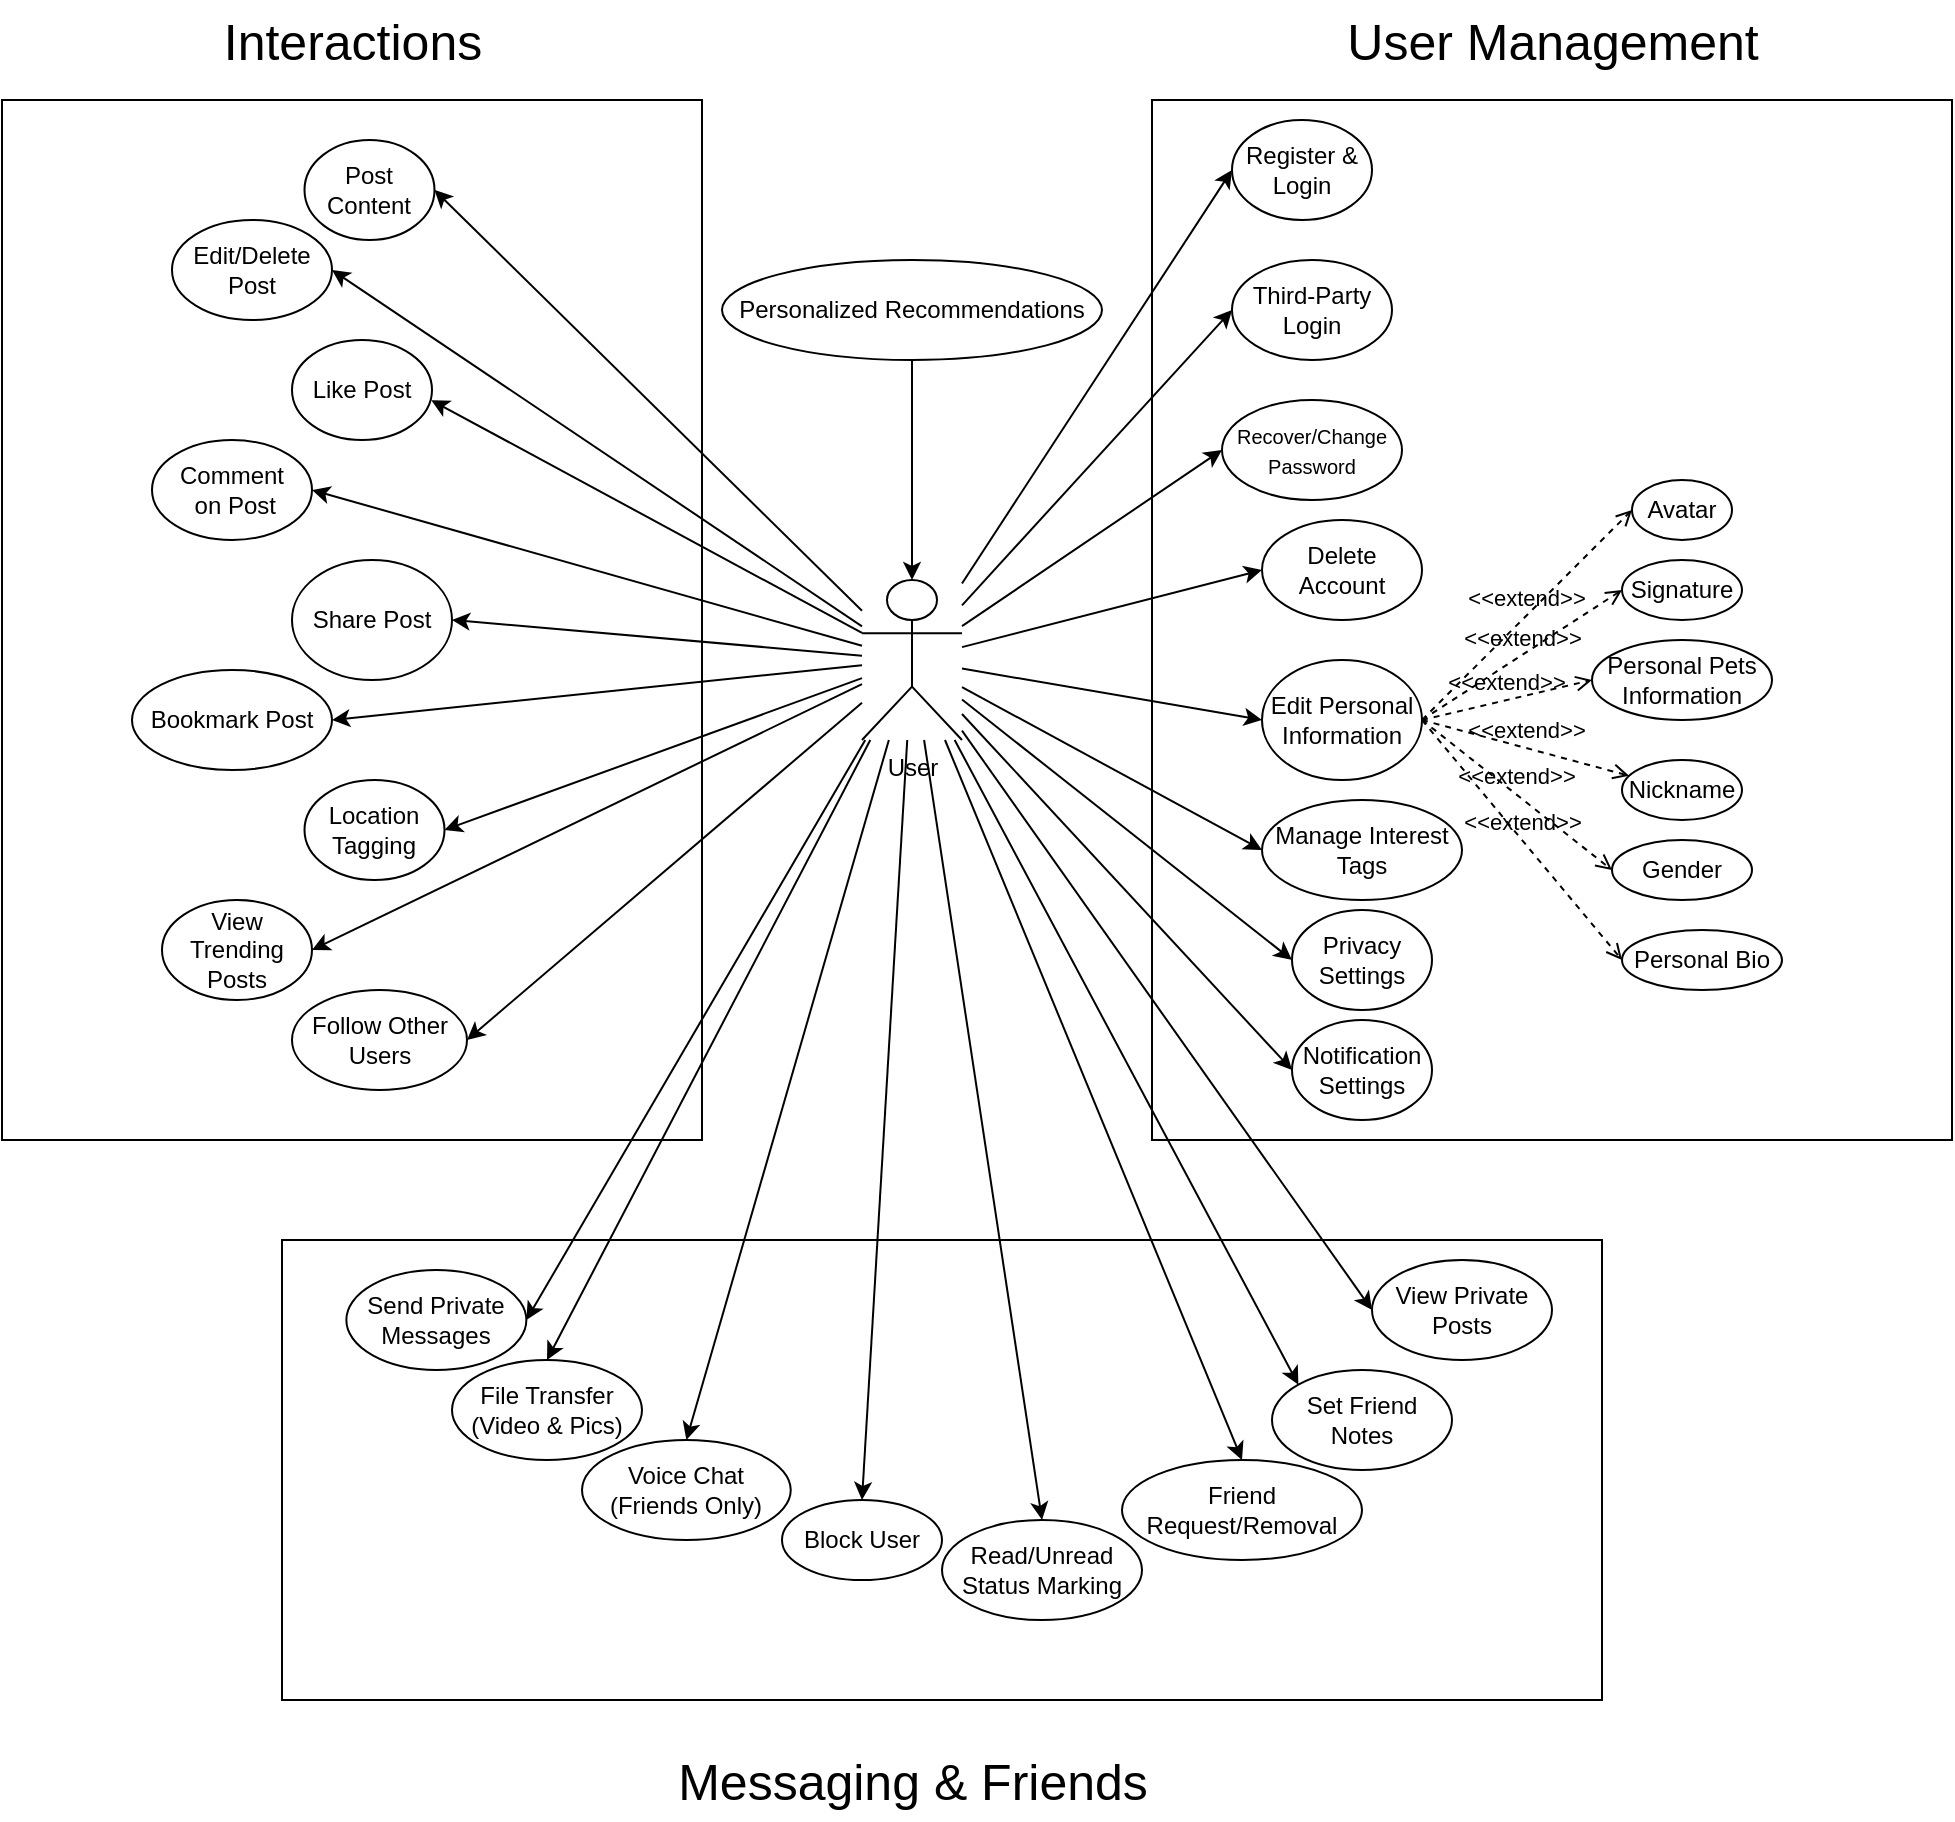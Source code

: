 <mxfile version="26.1.1">
  <diagram name="第 1 页" id="QGkWEAMLXuWT_TtIhOAE">
    <mxGraphModel dx="2381" dy="2022" grid="1" gridSize="10" guides="1" tooltips="1" connect="1" arrows="1" fold="1" page="1" pageScale="1" pageWidth="827" pageHeight="1169" math="0" shadow="0">
      <root>
        <mxCell id="0" />
        <mxCell id="1" parent="0" />
        <mxCell id="P8nuppX6k4Bq10K--ZUa-1" value="User&lt;div&gt;&lt;br&gt;&lt;/div&gt;" style="shape=umlActor;html=1;verticalLabelPosition=bottom;verticalAlign=top;align=center;" parent="1" vertex="1">
          <mxGeometry x="-25" y="-40" width="50" height="80" as="geometry" />
        </mxCell>
        <mxCell id="fmc3ZjubIxHjYvLYJBST-9" value="Register &amp;amp; Login" style="ellipse;whiteSpace=wrap;html=1;" parent="1" vertex="1">
          <mxGeometry x="160" y="-270" width="70" height="50" as="geometry" />
        </mxCell>
        <mxCell id="fmc3ZjubIxHjYvLYJBST-16" value="Third-Party Login" style="ellipse;whiteSpace=wrap;html=1;" parent="1" vertex="1">
          <mxGeometry x="160" y="-200" width="80" height="50" as="geometry" />
        </mxCell>
        <mxCell id="fmc3ZjubIxHjYvLYJBST-20" value="" style="verticalLabelPosition=bottom;verticalAlign=top;html=1;shape=mxgraph.basic.rect;fillColor2=none;strokeWidth=1;size=20;indent=5;fillColor=none;" parent="1" vertex="1">
          <mxGeometry x="120" y="-280" width="400" height="520" as="geometry" />
        </mxCell>
        <mxCell id="fmc3ZjubIxHjYvLYJBST-23" value="&lt;font style=&quot;font-size: 25px;&quot;&gt;User Management&lt;/font&gt;" style="text;html=1;align=center;verticalAlign=middle;resizable=0;points=[];autosize=1;strokeColor=none;fillColor=none;" parent="1" vertex="1">
          <mxGeometry x="205" y="-330" width="230" height="40" as="geometry" />
        </mxCell>
        <mxCell id="fmc3ZjubIxHjYvLYJBST-24" value="Edit Personal Information" style="ellipse;whiteSpace=wrap;html=1;" parent="1" vertex="1">
          <mxGeometry x="175" width="80" height="60" as="geometry" />
        </mxCell>
        <mxCell id="fmc3ZjubIxHjYvLYJBST-25" value="&lt;font style=&quot;font-size: 10px;&quot;&gt;Recover/Change Password&lt;/font&gt;" style="ellipse;whiteSpace=wrap;html=1;" parent="1" vertex="1">
          <mxGeometry x="155" y="-130" width="90" height="50" as="geometry" />
        </mxCell>
        <mxCell id="fmc3ZjubIxHjYvLYJBST-26" value="Delete Account" style="ellipse;whiteSpace=wrap;html=1;" parent="1" vertex="1">
          <mxGeometry x="175" y="-70" width="80" height="50" as="geometry" />
        </mxCell>
        <mxCell id="fmc3ZjubIxHjYvLYJBST-28" value="&amp;lt;&amp;lt;extend&amp;gt;&amp;gt;" style="html=1;verticalAlign=bottom;labelBackgroundColor=none;endArrow=open;endFill=0;dashed=1;rounded=0;exitX=1;exitY=0.5;exitDx=0;exitDy=0;" parent="1" source="fmc3ZjubIxHjYvLYJBST-24" target="fmc3ZjubIxHjYvLYJBST-29" edge="1">
          <mxGeometry width="160" relative="1" as="geometry">
            <mxPoint x="235" y="230" as="sourcePoint" />
            <mxPoint x="305" y="220" as="targetPoint" />
          </mxGeometry>
        </mxCell>
        <mxCell id="fmc3ZjubIxHjYvLYJBST-29" value="Nickname" style="ellipse;whiteSpace=wrap;html=1;" parent="1" vertex="1">
          <mxGeometry x="355" y="50" width="60" height="30" as="geometry" />
        </mxCell>
        <mxCell id="fmc3ZjubIxHjYvLYJBST-30" value="Avatar" style="ellipse;whiteSpace=wrap;html=1;" parent="1" vertex="1">
          <mxGeometry x="360" y="-90" width="50" height="30" as="geometry" />
        </mxCell>
        <mxCell id="fmc3ZjubIxHjYvLYJBST-32" value="&amp;lt;&amp;lt;extend&amp;gt;&amp;gt;" style="html=1;verticalAlign=bottom;labelBackgroundColor=none;endArrow=open;endFill=0;dashed=1;rounded=0;exitX=1;exitY=0.5;exitDx=0;exitDy=0;entryX=0;entryY=0.5;entryDx=0;entryDy=0;" parent="1" source="fmc3ZjubIxHjYvLYJBST-24" target="fmc3ZjubIxHjYvLYJBST-35" edge="1">
          <mxGeometry width="160" relative="1" as="geometry">
            <mxPoint x="245" y="230" as="sourcePoint" />
            <mxPoint x="315" y="180" as="targetPoint" />
          </mxGeometry>
        </mxCell>
        <mxCell id="fmc3ZjubIxHjYvLYJBST-33" value="&amp;lt;&amp;lt;extend&amp;gt;&amp;gt;" style="html=1;verticalAlign=bottom;labelBackgroundColor=none;endArrow=open;endFill=0;dashed=1;rounded=0;entryX=0;entryY=0.5;entryDx=0;entryDy=0;exitX=1;exitY=0.5;exitDx=0;exitDy=0;" parent="1" source="fmc3ZjubIxHjYvLYJBST-24" target="fmc3ZjubIxHjYvLYJBST-36" edge="1">
          <mxGeometry width="160" relative="1" as="geometry">
            <mxPoint x="235" y="220" as="sourcePoint" />
            <mxPoint x="295" y="250" as="targetPoint" />
          </mxGeometry>
        </mxCell>
        <mxCell id="fmc3ZjubIxHjYvLYJBST-34" value="&amp;lt;&amp;lt;extend&amp;gt;&amp;gt;" style="html=1;verticalAlign=bottom;labelBackgroundColor=none;endArrow=open;endFill=0;dashed=1;rounded=0;exitX=1;exitY=0.5;exitDx=0;exitDy=0;entryX=0;entryY=0.5;entryDx=0;entryDy=0;" parent="1" source="fmc3ZjubIxHjYvLYJBST-24" target="fmc3ZjubIxHjYvLYJBST-30" edge="1">
          <mxGeometry width="160" relative="1" as="geometry">
            <mxPoint x="265" y="249.71" as="sourcePoint" />
            <mxPoint x="315" y="250" as="targetPoint" />
          </mxGeometry>
        </mxCell>
        <mxCell id="fmc3ZjubIxHjYvLYJBST-35" value="Signature" style="ellipse;whiteSpace=wrap;html=1;" parent="1" vertex="1">
          <mxGeometry x="355" y="-50" width="60" height="30" as="geometry" />
        </mxCell>
        <mxCell id="fmc3ZjubIxHjYvLYJBST-36" value="Personal Pets Information" style="ellipse;whiteSpace=wrap;html=1;" parent="1" vertex="1">
          <mxGeometry x="340" y="-10" width="90" height="40" as="geometry" />
        </mxCell>
        <mxCell id="fmc3ZjubIxHjYvLYJBST-38" value="&amp;lt;&amp;lt;extend&amp;gt;&amp;gt;" style="html=1;verticalAlign=bottom;labelBackgroundColor=none;endArrow=open;endFill=0;dashed=1;rounded=0;entryX=0;entryY=0.5;entryDx=0;entryDy=0;" parent="1" target="fmc3ZjubIxHjYvLYJBST-39" edge="1">
          <mxGeometry width="160" relative="1" as="geometry">
            <mxPoint x="255" y="30" as="sourcePoint" />
            <mxPoint x="295" y="280" as="targetPoint" />
          </mxGeometry>
        </mxCell>
        <mxCell id="fmc3ZjubIxHjYvLYJBST-39" value="Gender" style="ellipse;whiteSpace=wrap;html=1;" parent="1" vertex="1">
          <mxGeometry x="350" y="90" width="70" height="30" as="geometry" />
        </mxCell>
        <mxCell id="fmc3ZjubIxHjYvLYJBST-41" value="" style="endArrow=classic;html=1;rounded=0;entryX=0;entryY=0.5;entryDx=0;entryDy=0;" parent="1" source="P8nuppX6k4Bq10K--ZUa-1" target="fmc3ZjubIxHjYvLYJBST-9" edge="1">
          <mxGeometry width="50" height="50" relative="1" as="geometry">
            <mxPoint x="25" y="140" as="sourcePoint" />
            <mxPoint x="75" y="90" as="targetPoint" />
          </mxGeometry>
        </mxCell>
        <mxCell id="fmc3ZjubIxHjYvLYJBST-42" value="" style="endArrow=classic;html=1;rounded=0;entryX=0;entryY=0.5;entryDx=0;entryDy=0;" parent="1" source="P8nuppX6k4Bq10K--ZUa-1" target="fmc3ZjubIxHjYvLYJBST-16" edge="1">
          <mxGeometry width="50" height="50" relative="1" as="geometry">
            <mxPoint x="35" y="-3" as="sourcePoint" />
            <mxPoint x="95" y="-20" as="targetPoint" />
          </mxGeometry>
        </mxCell>
        <mxCell id="fmc3ZjubIxHjYvLYJBST-43" value="" style="endArrow=classic;html=1;rounded=0;entryX=0;entryY=0.5;entryDx=0;entryDy=0;" parent="1" source="P8nuppX6k4Bq10K--ZUa-1" target="fmc3ZjubIxHjYvLYJBST-25" edge="1">
          <mxGeometry width="50" height="50" relative="1" as="geometry">
            <mxPoint x="45" y="7" as="sourcePoint" />
            <mxPoint x="105" y="-10" as="targetPoint" />
          </mxGeometry>
        </mxCell>
        <mxCell id="fmc3ZjubIxHjYvLYJBST-46" value="" style="endArrow=classic;html=1;rounded=0;entryX=0;entryY=0.5;entryDx=0;entryDy=0;" parent="1" source="P8nuppX6k4Bq10K--ZUa-1" target="fmc3ZjubIxHjYvLYJBST-24" edge="1">
          <mxGeometry width="50" height="50" relative="1" as="geometry">
            <mxPoint x="45" y="65" as="sourcePoint" />
            <mxPoint x="105" y="-30" as="targetPoint" />
          </mxGeometry>
        </mxCell>
        <mxCell id="fmc3ZjubIxHjYvLYJBST-47" value="" style="endArrow=classic;html=1;rounded=0;entryX=0;entryY=0.5;entryDx=0;entryDy=0;" parent="1" source="P8nuppX6k4Bq10K--ZUa-1" target="fmc3ZjubIxHjYvLYJBST-26" edge="1">
          <mxGeometry width="50" height="50" relative="1" as="geometry">
            <mxPoint x="45" y="-20" as="sourcePoint" />
            <mxPoint x="105" y="-115" as="targetPoint" />
          </mxGeometry>
        </mxCell>
        <mxCell id="fmc3ZjubIxHjYvLYJBST-49" value="Manage Interest Tags" style="ellipse;whiteSpace=wrap;html=1;" parent="1" vertex="1">
          <mxGeometry x="175" y="70" width="100" height="50" as="geometry" />
        </mxCell>
        <mxCell id="fmc3ZjubIxHjYvLYJBST-50" value="Privacy Settings" style="ellipse;whiteSpace=wrap;html=1;" parent="1" vertex="1">
          <mxGeometry x="190" y="125" width="70" height="50" as="geometry" />
        </mxCell>
        <mxCell id="fmc3ZjubIxHjYvLYJBST-51" value="" style="endArrow=classic;html=1;rounded=0;entryX=0;entryY=0.5;entryDx=0;entryDy=0;" parent="1" source="P8nuppX6k4Bq10K--ZUa-1" target="fmc3ZjubIxHjYvLYJBST-49" edge="1">
          <mxGeometry width="50" height="50" relative="1" as="geometry">
            <mxPoint x="35" y="10" as="sourcePoint" />
            <mxPoint x="115" y="10" as="targetPoint" />
          </mxGeometry>
        </mxCell>
        <mxCell id="fmc3ZjubIxHjYvLYJBST-52" value="&amp;lt;&amp;lt;extend&amp;gt;&amp;gt;" style="html=1;verticalAlign=bottom;labelBackgroundColor=none;endArrow=open;endFill=0;dashed=1;rounded=0;exitX=1;exitY=0.5;exitDx=0;exitDy=0;entryX=0;entryY=0.5;entryDx=0;entryDy=0;" parent="1" source="fmc3ZjubIxHjYvLYJBST-24" target="fmc3ZjubIxHjYvLYJBST-53" edge="1">
          <mxGeometry width="160" relative="1" as="geometry">
            <mxPoint x="265" y="40" as="sourcePoint" />
            <mxPoint x="355" y="150" as="targetPoint" />
          </mxGeometry>
        </mxCell>
        <mxCell id="fmc3ZjubIxHjYvLYJBST-53" value="Personal Bio" style="ellipse;whiteSpace=wrap;html=1;" parent="1" vertex="1">
          <mxGeometry x="355" y="135" width="80" height="30" as="geometry" />
        </mxCell>
        <mxCell id="fmc3ZjubIxHjYvLYJBST-54" value="Notification Settings" style="ellipse;whiteSpace=wrap;html=1;" parent="1" vertex="1">
          <mxGeometry x="190" y="180" width="70" height="50" as="geometry" />
        </mxCell>
        <mxCell id="fmc3ZjubIxHjYvLYJBST-55" value="" style="endArrow=classic;html=1;rounded=0;entryX=0;entryY=0.5;entryDx=0;entryDy=0;" parent="1" source="P8nuppX6k4Bq10K--ZUa-1" target="fmc3ZjubIxHjYvLYJBST-50" edge="1">
          <mxGeometry width="50" height="50" relative="1" as="geometry">
            <mxPoint x="35" y="25" as="sourcePoint" />
            <mxPoint x="115" y="75" as="targetPoint" />
          </mxGeometry>
        </mxCell>
        <mxCell id="fmc3ZjubIxHjYvLYJBST-56" value="" style="endArrow=classic;html=1;rounded=0;entryX=0;entryY=0.5;entryDx=0;entryDy=0;" parent="1" source="P8nuppX6k4Bq10K--ZUa-1" target="fmc3ZjubIxHjYvLYJBST-54" edge="1">
          <mxGeometry width="50" height="50" relative="1" as="geometry">
            <mxPoint x="35" y="35" as="sourcePoint" />
            <mxPoint x="130" y="130" as="targetPoint" />
          </mxGeometry>
        </mxCell>
        <mxCell id="WjB0n5gLxlk-9Hs9S1RM-1" value="Post Content" style="ellipse;whiteSpace=wrap;html=1;" vertex="1" parent="1">
          <mxGeometry x="-303.75" y="-260" width="65" height="50" as="geometry" />
        </mxCell>
        <mxCell id="WjB0n5gLxlk-9Hs9S1RM-2" value="Edit/Delete Post" style="ellipse;whiteSpace=wrap;html=1;" vertex="1" parent="1">
          <mxGeometry x="-370" y="-220" width="80" height="50" as="geometry" />
        </mxCell>
        <mxCell id="WjB0n5gLxlk-9Hs9S1RM-3" value="Share Post" style="ellipse;whiteSpace=wrap;html=1;" vertex="1" parent="1">
          <mxGeometry x="-310" y="-50" width="80" height="60" as="geometry" />
        </mxCell>
        <mxCell id="WjB0n5gLxlk-9Hs9S1RM-4" value="&lt;font&gt;Like Post&lt;/font&gt;" style="ellipse;whiteSpace=wrap;html=1;" vertex="1" parent="1">
          <mxGeometry x="-310" y="-160" width="70" height="50" as="geometry" />
        </mxCell>
        <mxCell id="WjB0n5gLxlk-9Hs9S1RM-5" value="Comment&lt;div&gt;&amp;nbsp;on Post&lt;/div&gt;" style="ellipse;whiteSpace=wrap;html=1;" vertex="1" parent="1">
          <mxGeometry x="-380" y="-110" width="80" height="50" as="geometry" />
        </mxCell>
        <mxCell id="WjB0n5gLxlk-9Hs9S1RM-6" value="Bookmark Post" style="ellipse;whiteSpace=wrap;html=1;" vertex="1" parent="1">
          <mxGeometry x="-390" y="5" width="100" height="50" as="geometry" />
        </mxCell>
        <mxCell id="WjB0n5gLxlk-9Hs9S1RM-7" value="Location Tagging" style="ellipse;whiteSpace=wrap;html=1;" vertex="1" parent="1">
          <mxGeometry x="-303.75" y="60" width="70" height="50" as="geometry" />
        </mxCell>
        <mxCell id="WjB0n5gLxlk-9Hs9S1RM-21" value="" style="edgeStyle=orthogonalEdgeStyle;rounded=0;orthogonalLoop=1;jettySize=auto;html=1;" edge="1" parent="1" source="WjB0n5gLxlk-9Hs9S1RM-8" target="P8nuppX6k4Bq10K--ZUa-1">
          <mxGeometry relative="1" as="geometry">
            <mxPoint y="-40.0" as="targetPoint" />
          </mxGeometry>
        </mxCell>
        <mxCell id="WjB0n5gLxlk-9Hs9S1RM-8" value="Personalized Recommendations" style="ellipse;whiteSpace=wrap;html=1;" vertex="1" parent="1">
          <mxGeometry x="-95" y="-200" width="190" height="50" as="geometry" />
        </mxCell>
        <mxCell id="WjB0n5gLxlk-9Hs9S1RM-9" value="View Trending Posts" style="ellipse;whiteSpace=wrap;html=1;" vertex="1" parent="1">
          <mxGeometry x="-375" y="120" width="75" height="50" as="geometry" />
        </mxCell>
        <mxCell id="WjB0n5gLxlk-9Hs9S1RM-10" value="Follow Other Users" style="ellipse;whiteSpace=wrap;html=1;" vertex="1" parent="1">
          <mxGeometry x="-310" y="165" width="87.5" height="50" as="geometry" />
        </mxCell>
        <mxCell id="WjB0n5gLxlk-9Hs9S1RM-11" value="" style="endArrow=classic;html=1;rounded=0;entryX=1;entryY=0.5;entryDx=0;entryDy=0;" edge="1" parent="1" source="P8nuppX6k4Bq10K--ZUa-1" target="WjB0n5gLxlk-9Hs9S1RM-10">
          <mxGeometry width="50" height="50" relative="1" as="geometry">
            <mxPoint x="-135" y="-80" as="sourcePoint" />
            <mxPoint x="-35" y="-285" as="targetPoint" />
          </mxGeometry>
        </mxCell>
        <mxCell id="WjB0n5gLxlk-9Hs9S1RM-12" value="" style="endArrow=classic;html=1;rounded=0;entryX=1;entryY=0.5;entryDx=0;entryDy=0;" edge="1" parent="1" source="P8nuppX6k4Bq10K--ZUa-1" target="WjB0n5gLxlk-9Hs9S1RM-9">
          <mxGeometry width="50" height="50" relative="1" as="geometry">
            <mxPoint x="-125" y="-70" as="sourcePoint" />
            <mxPoint x="-25" y="-275" as="targetPoint" />
          </mxGeometry>
        </mxCell>
        <mxCell id="WjB0n5gLxlk-9Hs9S1RM-13" value="" style="endArrow=classic;html=1;rounded=0;entryX=1;entryY=0.5;entryDx=0;entryDy=0;" edge="1" parent="1" source="P8nuppX6k4Bq10K--ZUa-1" target="WjB0n5gLxlk-9Hs9S1RM-7">
          <mxGeometry width="50" height="50" relative="1" as="geometry">
            <mxPoint x="-115" y="-60" as="sourcePoint" />
            <mxPoint x="-15" y="-265" as="targetPoint" />
          </mxGeometry>
        </mxCell>
        <mxCell id="WjB0n5gLxlk-9Hs9S1RM-14" value="" style="endArrow=classic;html=1;rounded=0;entryX=1;entryY=0.5;entryDx=0;entryDy=0;" edge="1" parent="1" source="P8nuppX6k4Bq10K--ZUa-1" target="WjB0n5gLxlk-9Hs9S1RM-6">
          <mxGeometry width="50" height="50" relative="1" as="geometry">
            <mxPoint x="-105" y="-50" as="sourcePoint" />
            <mxPoint x="-5" y="-255" as="targetPoint" />
          </mxGeometry>
        </mxCell>
        <mxCell id="WjB0n5gLxlk-9Hs9S1RM-15" value="" style="endArrow=classic;html=1;rounded=0;entryX=1;entryY=0.5;entryDx=0;entryDy=0;" edge="1" parent="1" source="P8nuppX6k4Bq10K--ZUa-1" target="WjB0n5gLxlk-9Hs9S1RM-3">
          <mxGeometry width="50" height="50" relative="1" as="geometry">
            <mxPoint x="-95" y="-40" as="sourcePoint" />
            <mxPoint x="5" y="-245" as="targetPoint" />
          </mxGeometry>
        </mxCell>
        <mxCell id="WjB0n5gLxlk-9Hs9S1RM-16" value="" style="endArrow=classic;html=1;rounded=0;entryX=1;entryY=0.5;entryDx=0;entryDy=0;" edge="1" parent="1" source="P8nuppX6k4Bq10K--ZUa-1" target="WjB0n5gLxlk-9Hs9S1RM-5">
          <mxGeometry width="50" height="50" relative="1" as="geometry">
            <mxPoint x="-85" y="-30" as="sourcePoint" />
            <mxPoint x="15" y="-235" as="targetPoint" />
          </mxGeometry>
        </mxCell>
        <mxCell id="WjB0n5gLxlk-9Hs9S1RM-17" value="" style="endArrow=classic;html=1;rounded=0;entryX=0.995;entryY=0.602;entryDx=0;entryDy=0;entryPerimeter=0;" edge="1" parent="1" source="P8nuppX6k4Bq10K--ZUa-1" target="WjB0n5gLxlk-9Hs9S1RM-4">
          <mxGeometry width="50" height="50" relative="1" as="geometry">
            <mxPoint x="-75" y="-20" as="sourcePoint" />
            <mxPoint x="25" y="-225" as="targetPoint" />
          </mxGeometry>
        </mxCell>
        <mxCell id="WjB0n5gLxlk-9Hs9S1RM-18" value="" style="endArrow=classic;html=1;rounded=0;entryX=1;entryY=0.5;entryDx=0;entryDy=0;" edge="1" parent="1" source="P8nuppX6k4Bq10K--ZUa-1" target="WjB0n5gLxlk-9Hs9S1RM-2">
          <mxGeometry width="50" height="50" relative="1" as="geometry">
            <mxPoint x="-65" y="-10" as="sourcePoint" />
            <mxPoint x="35" y="-215" as="targetPoint" />
          </mxGeometry>
        </mxCell>
        <mxCell id="WjB0n5gLxlk-9Hs9S1RM-19" value="" style="endArrow=classic;html=1;rounded=0;entryX=1;entryY=0.5;entryDx=0;entryDy=0;" edge="1" parent="1" source="P8nuppX6k4Bq10K--ZUa-1" target="WjB0n5gLxlk-9Hs9S1RM-1">
          <mxGeometry width="50" height="50" relative="1" as="geometry">
            <mxPoint x="-55" as="sourcePoint" />
            <mxPoint x="45" y="-205" as="targetPoint" />
          </mxGeometry>
        </mxCell>
        <mxCell id="WjB0n5gLxlk-9Hs9S1RM-22" value="" style="verticalLabelPosition=bottom;verticalAlign=top;html=1;shape=mxgraph.basic.rect;fillColor2=none;strokeWidth=1;size=20;indent=5;fillColor=none;" vertex="1" parent="1">
          <mxGeometry x="-455" y="-280" width="350" height="520" as="geometry" />
        </mxCell>
        <mxCell id="WjB0n5gLxlk-9Hs9S1RM-32" value="Send Private Messages" style="ellipse;whiteSpace=wrap;html=1;" vertex="1" parent="1">
          <mxGeometry x="-282.82" y="305" width="90" height="50" as="geometry" />
        </mxCell>
        <mxCell id="WjB0n5gLxlk-9Hs9S1RM-33" value="Voice Chat&lt;div&gt;(Friends Only)&lt;/div&gt;" style="ellipse;whiteSpace=wrap;html=1;" vertex="1" parent="1">
          <mxGeometry x="-165" y="390" width="104.37" height="50" as="geometry" />
        </mxCell>
        <mxCell id="WjB0n5gLxlk-9Hs9S1RM-34" value="Block User" style="ellipse;whiteSpace=wrap;html=1;" vertex="1" parent="1">
          <mxGeometry x="-65" y="420" width="80" height="40" as="geometry" />
        </mxCell>
        <mxCell id="WjB0n5gLxlk-9Hs9S1RM-35" value="&lt;font&gt;File Transfer&lt;/font&gt;&lt;div&gt;&lt;font&gt;(Video &amp;amp; Pics)&lt;/font&gt;&lt;/div&gt;" style="ellipse;whiteSpace=wrap;html=1;" vertex="1" parent="1">
          <mxGeometry x="-230" y="350" width="95" height="50" as="geometry" />
        </mxCell>
        <mxCell id="WjB0n5gLxlk-9Hs9S1RM-36" value="Read/Unread Status Marking" style="ellipse;whiteSpace=wrap;html=1;" vertex="1" parent="1">
          <mxGeometry x="15" y="430" width="100" height="50" as="geometry" />
        </mxCell>
        <mxCell id="WjB0n5gLxlk-9Hs9S1RM-37" value="Friend Request/Removal" style="ellipse;whiteSpace=wrap;html=1;" vertex="1" parent="1">
          <mxGeometry x="105" y="400" width="120" height="50" as="geometry" />
        </mxCell>
        <mxCell id="WjB0n5gLxlk-9Hs9S1RM-38" value="Set Friend Notes" style="ellipse;whiteSpace=wrap;html=1;" vertex="1" parent="1">
          <mxGeometry x="180" y="355" width="90" height="50" as="geometry" />
        </mxCell>
        <mxCell id="WjB0n5gLxlk-9Hs9S1RM-39" value="View Private Posts" style="ellipse;whiteSpace=wrap;html=1;" vertex="1" parent="1">
          <mxGeometry x="230" y="300" width="90" height="50" as="geometry" />
        </mxCell>
        <mxCell id="WjB0n5gLxlk-9Hs9S1RM-41" value="&lt;font style=&quot;font-size: 25px;&quot;&gt;Interactions&lt;/font&gt;" style="text;html=1;align=center;verticalAlign=middle;resizable=0;points=[];autosize=1;strokeColor=none;fillColor=none;" vertex="1" parent="1">
          <mxGeometry x="-355" y="-330" width="150" height="40" as="geometry" />
        </mxCell>
        <mxCell id="WjB0n5gLxlk-9Hs9S1RM-45" value="" style="endArrow=classic;html=1;rounded=0;entryX=0.5;entryY=0;entryDx=0;entryDy=0;" edge="1" parent="1" source="P8nuppX6k4Bq10K--ZUa-1" target="WjB0n5gLxlk-9Hs9S1RM-34">
          <mxGeometry width="50" height="50" relative="1" as="geometry">
            <mxPoint x="-70" y="110" as="sourcePoint" />
            <mxPoint x="95" y="288" as="targetPoint" />
          </mxGeometry>
        </mxCell>
        <mxCell id="WjB0n5gLxlk-9Hs9S1RM-47" value="" style="endArrow=classic;html=1;rounded=0;entryX=0.5;entryY=0;entryDx=0;entryDy=0;" edge="1" parent="1" source="P8nuppX6k4Bq10K--ZUa-1" target="WjB0n5gLxlk-9Hs9S1RM-36">
          <mxGeometry width="50" height="50" relative="1" as="geometry">
            <mxPoint x="-60" y="120" as="sourcePoint" />
            <mxPoint x="105" y="298" as="targetPoint" />
          </mxGeometry>
        </mxCell>
        <mxCell id="WjB0n5gLxlk-9Hs9S1RM-48" value="" style="endArrow=classic;html=1;rounded=0;entryX=0.5;entryY=0;entryDx=0;entryDy=0;" edge="1" parent="1" source="P8nuppX6k4Bq10K--ZUa-1" target="WjB0n5gLxlk-9Hs9S1RM-37">
          <mxGeometry width="50" height="50" relative="1" as="geometry">
            <mxPoint x="-50" y="130" as="sourcePoint" />
            <mxPoint x="115" y="308" as="targetPoint" />
          </mxGeometry>
        </mxCell>
        <mxCell id="WjB0n5gLxlk-9Hs9S1RM-49" value="" style="endArrow=classic;html=1;rounded=0;entryX=0;entryY=0;entryDx=0;entryDy=0;" edge="1" parent="1" source="P8nuppX6k4Bq10K--ZUa-1" target="WjB0n5gLxlk-9Hs9S1RM-38">
          <mxGeometry width="50" height="50" relative="1" as="geometry">
            <mxPoint x="-40" y="140" as="sourcePoint" />
            <mxPoint x="125" y="318" as="targetPoint" />
          </mxGeometry>
        </mxCell>
        <mxCell id="WjB0n5gLxlk-9Hs9S1RM-50" value="" style="endArrow=classic;html=1;rounded=0;entryX=0;entryY=0.5;entryDx=0;entryDy=0;" edge="1" parent="1" source="P8nuppX6k4Bq10K--ZUa-1" target="WjB0n5gLxlk-9Hs9S1RM-39">
          <mxGeometry width="50" height="50" relative="1" as="geometry">
            <mxPoint x="-30" y="150" as="sourcePoint" />
            <mxPoint x="135" y="328" as="targetPoint" />
          </mxGeometry>
        </mxCell>
        <mxCell id="WjB0n5gLxlk-9Hs9S1RM-51" value="" style="endArrow=classic;html=1;rounded=0;entryX=0.5;entryY=0;entryDx=0;entryDy=0;" edge="1" parent="1" source="P8nuppX6k4Bq10K--ZUa-1" target="WjB0n5gLxlk-9Hs9S1RM-35">
          <mxGeometry width="50" height="50" relative="1" as="geometry">
            <mxPoint x="-20" y="160" as="sourcePoint" />
            <mxPoint x="145" y="338" as="targetPoint" />
          </mxGeometry>
        </mxCell>
        <mxCell id="WjB0n5gLxlk-9Hs9S1RM-52" value="" style="endArrow=classic;html=1;rounded=0;entryX=1;entryY=0.5;entryDx=0;entryDy=0;" edge="1" parent="1" source="P8nuppX6k4Bq10K--ZUa-1" target="WjB0n5gLxlk-9Hs9S1RM-32">
          <mxGeometry width="50" height="50" relative="1" as="geometry">
            <mxPoint x="-82.5" y="190" as="sourcePoint" />
            <mxPoint x="82.5" y="368" as="targetPoint" />
          </mxGeometry>
        </mxCell>
        <mxCell id="WjB0n5gLxlk-9Hs9S1RM-53" value="" style="endArrow=classic;html=1;rounded=0;entryX=0.5;entryY=0;entryDx=0;entryDy=0;" edge="1" parent="1" source="P8nuppX6k4Bq10K--ZUa-1" target="WjB0n5gLxlk-9Hs9S1RM-33">
          <mxGeometry width="50" height="50" relative="1" as="geometry">
            <mxPoint x="8" y="50" as="sourcePoint" />
            <mxPoint x="-15" y="430" as="targetPoint" />
          </mxGeometry>
        </mxCell>
        <mxCell id="WjB0n5gLxlk-9Hs9S1RM-54" value="" style="verticalLabelPosition=bottom;verticalAlign=top;html=1;shape=mxgraph.basic.rect;fillColor2=none;strokeWidth=1;size=20;indent=5;fillColor=none;" vertex="1" parent="1">
          <mxGeometry x="-315" y="290" width="660" height="230" as="geometry" />
        </mxCell>
        <mxCell id="WjB0n5gLxlk-9Hs9S1RM-55" value="&lt;font style=&quot;font-size: 25px;&quot;&gt;Messaging &amp;amp; Friends&lt;/font&gt;" style="text;html=1;align=center;verticalAlign=middle;resizable=0;points=[];autosize=1;strokeColor=none;fillColor=none;" vertex="1" parent="1">
          <mxGeometry x="-130" y="540" width="260" height="40" as="geometry" />
        </mxCell>
      </root>
    </mxGraphModel>
  </diagram>
</mxfile>
